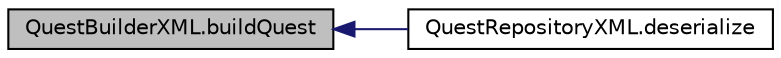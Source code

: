 digraph "QuestBuilderXML.buildQuest"
{
  edge [fontname="Helvetica",fontsize="10",labelfontname="Helvetica",labelfontsize="10"];
  node [fontname="Helvetica",fontsize="10",shape=record];
  rankdir="LR";
  Node3 [label="QuestBuilderXML.buildQuest",height=0.2,width=0.4,color="black", fillcolor="grey75", style="filled", fontcolor="black"];
  Node3 -> Node4 [dir="back",color="midnightblue",fontsize="10",style="solid",fontname="Helvetica"];
  Node4 [label="QuestRepositoryXML.deserialize",height=0.2,width=0.4,color="black", fillcolor="white", style="filled",URL="$class_quest_repository_x_m_l.html#a2c999bcc8c41f97dd040e0060f114f3b",tooltip="Build the Quest Repository by deserealizing the specified questCollectionFileName. "];
}
